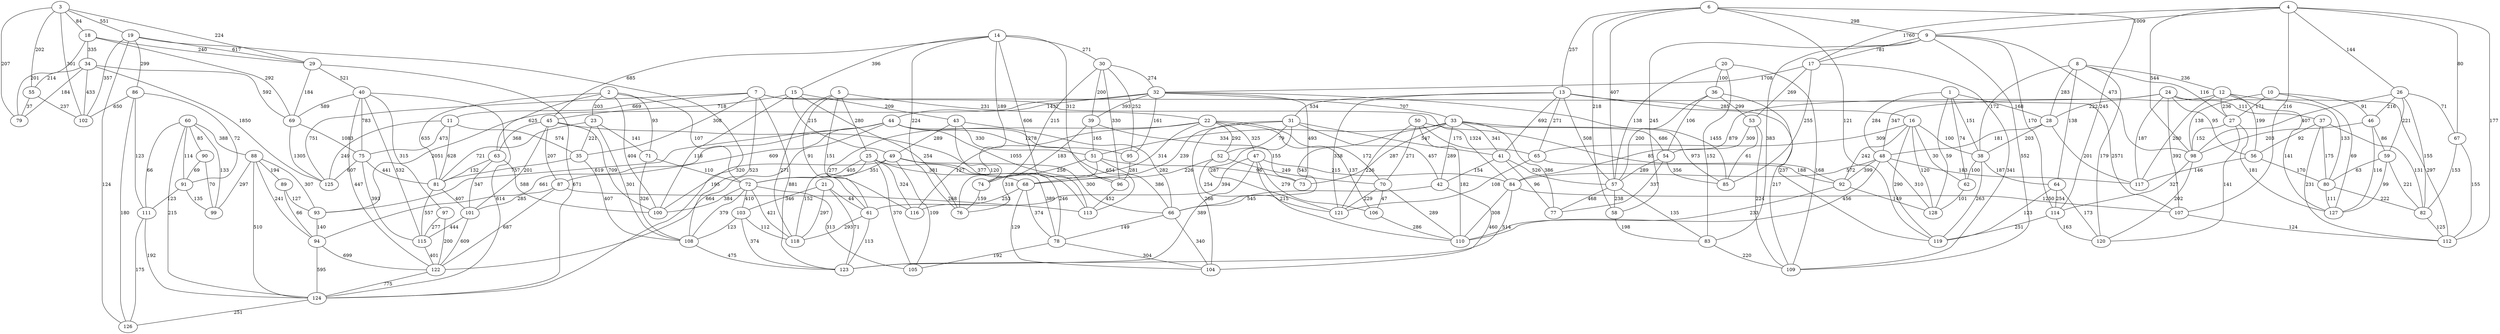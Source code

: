 digraph G {
	3
	102
	18
	19
	29
	55
	79
	34
	69
	124
	40
	125
	75
	86
	115
	122
	101
	44
	87
	94
	97
	81
	126
	111
	60
	88
	90
	91
	99
	89
	93
	32
	11
	2
	23
	35
	63
	45
	100
	14
	15
	113
	96
	30
	39
	51
	33
	43
	66
	73
	74
	76
	95
	49
	105
	25
	72
	78
	68
	104
	31
	13
	121
	41
	42
	52
	22
	70
	50
	106
	110
	47
	65
	16
	92
	48
	128
	1
	28
	38
	62
	119
	64
	8
	12
	117
	120
	27
	10
	127
	98
	26
	4
	46
	9
	114
	59
	80
	37
	56
	82
	24
	107
	112
	84
	67
	6
	57
	58
	83
	20
	109
	36
	53
	54
	77
	85
	17
	123
	61
	116
	5
	118
	103
	108
	21
	7
	71
	1 -> 128 [label=59
 color=black dir=none]
	1 -> 28 [label=168
 color=black dir=none]
	1 -> 38 [label=151
 color=black dir=none]
	1 -> 48 [label=284
 color=black dir=none]
	1 -> 62 [label=74
 color=black dir=none]
	10 -> 127 [label=69
 color=black dir=none]
	10 -> 27 [label=171
 color=black dir=none]
	10 -> 46 [label=91
 color=black dir=none]
	10 -> 98 [label=138
 color=black dir=none]
	101 -> 115 [label=444
 color=black dir=none]
	101 -> 122 [label=609
 color=black dir=none]
	103 -> 108 [label=123
 color=black dir=none]
	103 -> 118 [label=112
 color=black dir=none]
	103 -> 123 [label=374
 color=black dir=none]
	106 -> 110 [label=286
 color=black dir=none]
	107 -> 112 [label=124
 color=black dir=none]
	108 -> 123 [label=475
 color=black dir=none]
	11 -> 125 [label=249
 color=black dir=none]
	11 -> 35 [label=574
 color=black dir=none]
	11 -> 75 [label=473
 color=black dir=none]
	11 -> 81 [label=628
 color=black dir=none]
	111 -> 124 [label=192
 color=black dir=none]
	111 -> 126 [label=175
 color=black dir=none]
	114 -> 119 [label=251
 color=black dir=none]
	114 -> 120 [label=163
 color=black dir=none]
	115 -> 122 [label=401
 color=black dir=none]
	12 -> 117 [label=200
 color=black dir=none]
	12 -> 127 [label=141
 color=black dir=none]
	12 -> 27 [label=236
 color=black dir=none]
	12 -> 28 [label=222
 color=black dir=none]
	12 -> 56 [label=199
 color=black dir=none]
	12 -> 80 [label=133
 color=black dir=none]
	122 -> 124 [label=775
 color=black dir=none]
	124 -> 126 [label=251
 color=black dir=none]
	13 -> 119 [label=237
 color=black dir=none]
	13 -> 121 [label=338
 color=black dir=none]
	13 -> 16 [label=285
 color=black dir=none]
	13 -> 31 [label=534
 color=black dir=none]
	13 -> 41 [label=692
 color=black dir=none]
	13 -> 57 [label=508
 color=black dir=none]
	13 -> 65 [label=271
 color=black dir=none]
	14 -> 113 [label=606
 color=black dir=none]
	14 -> 15 [label=396
 color=black dir=none]
	14 -> 30 [label=271
 color=black dir=none]
	14 -> 45 [label=685
 color=black dir=none]
	14 -> 74 [label=189
 color=black dir=none]
	14 -> 76 [label=224
 color=black dir=none]
	14 -> 96 [label=312
 color=black dir=none]
	15 -> 100 [label=118
 color=black dir=none]
	15 -> 43 [label=209
 color=black dir=none]
	15 -> 45 [label=718
 color=black dir=none]
	15 -> 49 [label=215
 color=black dir=none]
	15 -> 76 [label=254
 color=black dir=none]
	16 -> 119 [label=290
 color=black dir=none]
	16 -> 128 [label=120
 color=black dir=none]
	16 -> 38 [label=100
 color=black dir=none]
	16 -> 62 [label=30
 color=black dir=none]
	16 -> 65 [label=309
 color=black dir=none]
	16 -> 92 [label=242
 color=black dir=none]
	17 -> 109 [label=341
 color=black dir=none]
	17 -> 32 [label=1708
 color=black dir=none]
	17 -> 53 [label=269
 color=black dir=none]
	17 -> 85 [label=255
 color=black dir=none]
	18 -> 29 [label=240
 color=black dir=none]
	18 -> 34 [label=335
 color=black dir=none]
	18 -> 69 [label=292
 color=black dir=none]
	18 -> 79 [label=201
 color=black dir=none]
	19 -> 102 [label=357
 color=black dir=none]
	19 -> 124 [label=320
 color=black dir=none]
	19 -> 126 [label=124
 color=black dir=none]
	19 -> 29 [label=617
 color=black dir=none]
	19 -> 86 [label=299
 color=black dir=none]
	2 -> 100 [label=404
 color=black dir=none]
	2 -> 23 [label=203
 color=black dir=none]
	2 -> 63 [label=625
 color=black dir=none]
	2 -> 71 [label=93
 color=black dir=none]
	2 -> 72 [label=107
 color=black dir=none]
	2 -> 81 [label=635
 color=black dir=none]
	20 -> 109 [label=168
 color=black dir=none]
	20 -> 36 [label=100
 color=black dir=none]
	20 -> 57 [label=138
 color=black dir=none]
	20 -> 83 [label=152
 color=black dir=none]
	21 -> 103 [label=346
 color=black dir=none]
	21 -> 118 [label=297
 color=black dir=none]
	21 -> 123 [label=71
 color=black dir=none]
	21 -> 61 [label=44
 color=black dir=none]
	22 -> 106 [label=137
 color=black dir=none]
	22 -> 116 [label=127
 color=black dir=none]
	22 -> 47 [label=325
 color=black dir=none]
	22 -> 52 [label=292
 color=black dir=none]
	22 -> 61 [label=277
 color=black dir=none]
	22 -> 68 [label=314
 color=black dir=none]
	22 -> 70 [label=172
 color=black dir=none]
	23 -> 108 [label=301
 color=black dir=none]
	23 -> 35 [label=221
 color=black dir=none]
	23 -> 71 [label=141
 color=black dir=none]
	23 -> 81 [label=721
 color=black dir=none]
	24 -> 107 [label=392
 color=black dir=none]
	24 -> 112 [label=297
 color=black dir=none]
	24 -> 117 [label=187
 color=black dir=none]
	24 -> 37 [label=111
 color=black dir=none]
	24 -> 48 [label=347
 color=black dir=none]
	24 -> 56 [label=95
 color=black dir=none]
	24 -> 84 [label=879
 color=black dir=none]
	25 -> 105 [label=370
 color=black dir=none]
	25 -> 116 [label=324
 color=black dir=none]
	25 -> 118 [label=152
 color=black dir=none]
	25 -> 68 [label=381
 color=black dir=none]
	25 -> 72 [label=405
 color=black dir=none]
	25 -> 78 [label=389
 color=black dir=none]
	26 -> 46 [label=216
 color=black dir=none]
	26 -> 59 [label=221
 color=black dir=none]
	26 -> 67 [label=71
 color=black dir=none]
	26 -> 82 [label=155
 color=black dir=none]
	26 -> 98 [label=407
 color=black dir=none]
	27 -> 120 [label=141
 color=black dir=none]
	27 -> 127 [label=181
 color=black dir=none]
	27 -> 98 [label=152
 color=black dir=none]
	28 -> 117 [label=201
 color=black dir=none]
	28 -> 38 [label=203
 color=black dir=none]
	28 -> 48 [label=181
 color=black dir=none]
	29 -> 124 [label=671
 color=black dir=none]
	29 -> 40 [label=521
 color=black dir=none]
	29 -> 69 [label=184
 color=black dir=none]
	3 -> 102 [label=301
 color=black dir=none]
	3 -> 18 [label=84
 color=black dir=none]
	3 -> 19 [label=551
 color=black dir=none]
	3 -> 29 [label=224
 color=black dir=none]
	3 -> 55 [label=202
 color=black dir=none]
	3 -> 79 [label=207
 color=black dir=none]
	30 -> 32 [label=274
 color=black dir=none]
	30 -> 39 [label=200
 color=black dir=none]
	30 -> 74 [label=215
 color=black dir=none]
	30 -> 95 [label=252
 color=black dir=none]
	30 -> 96 [label=330
 color=black dir=none]
	31 -> 104 [label=266
 color=black dir=none]
	31 -> 121 [label=287
 color=black dir=none]
	31 -> 41 [label=547
 color=black dir=none]
	31 -> 42 [label=457
 color=black dir=none]
	31 -> 52 [label=79
 color=black dir=none]
	31 -> 68 [label=239
 color=black dir=none]
	32 -> 33 [label=707
 color=black dir=none]
	32 -> 39 [label=393
 color=black dir=none]
	32 -> 44 [label=1437
 color=black dir=none]
	32 -> 73 [label=493
 color=black dir=none]
	32 -> 85 [label=1455
 color=black dir=none]
	32 -> 93 [label=2051
 color=black dir=none]
	32 -> 95 [label=161
 color=black dir=none]
	33 -> 41 [label=341
 color=black dir=none]
	33 -> 42 [label=289
 color=black dir=none]
	33 -> 51 [label=334
 color=black dir=none]
	33 -> 54 [label=686
 color=black dir=none]
	33 -> 66 [label=543
 color=black dir=none]
	33 -> 73 [label=287
 color=black dir=none]
	33 -> 77 [label=386
 color=black dir=none]
	33 -> 85 [label=973
 color=black dir=none]
	34 -> 102 [label=433
 color=black dir=none]
	34 -> 125 [label=1850
 color=black dir=none]
	34 -> 55 [label=214
 color=black dir=none]
	34 -> 69 [label=592
 color=black dir=none]
	34 -> 79 [label=184
 color=black dir=none]
	35 -> 108 [label=407
 color=black dir=none]
	35 -> 81 [label=757
 color=black dir=none]
	36 -> 109 [label=217
 color=black dir=none]
	36 -> 53 [label=299
 color=black dir=none]
	36 -> 54 [label=106
 color=black dir=none]
	36 -> 57 [label=200
 color=black dir=none]
	37 -> 112 [label=231
 color=black dir=none]
	37 -> 56 [label=92
 color=black dir=none]
	37 -> 80 [label=175
 color=black dir=none]
	37 -> 82 [label=131
 color=black dir=none]
	38 -> 119 [label=263
 color=black dir=none]
	38 -> 62 [label=100
 color=black dir=none]
	38 -> 64 [label=187
 color=black dir=none]
	39 -> 51 [label=165
 color=black dir=none]
	39 -> 73 [label=155
 color=black dir=none]
	39 -> 74 [label=183
 color=black dir=none]
	4 -> 107 [label=216
 color=black dir=none]
	4 -> 112 [label=177
 color=black dir=none]
	4 -> 17 [label=1760
 color=black dir=none]
	4 -> 26 [label=144
 color=black dir=none]
	4 -> 67 [label=80
 color=black dir=none]
	4 -> 9 [label=1009
 color=black dir=none]
	4 -> 98 [label=544
 color=black dir=none]
	40 -> 115 [label=532
 color=black dir=none]
	40 -> 122 [label=447
 color=black dir=none]
	40 -> 124 [label=614
 color=black dir=none]
	40 -> 69 [label=589
 color=black dir=none]
	40 -> 75 [label=783
 color=black dir=none]
	40 -> 97 [label=315
 color=black dir=none]
	41 -> 42 [label=154
 color=black dir=none]
	41 -> 57 [label=526
 color=black dir=none]
	41 -> 77 [label=96
 color=black dir=none]
	42 -> 104 [label=460
 color=black dir=none]
	42 -> 66 [label=545
 color=black dir=none]
	43 -> 49 [label=289
 color=black dir=none]
	43 -> 51 [label=330
 color=black dir=none]
	43 -> 66 [label=282
 color=black dir=none]
	43 -> 76 [label=120
 color=black dir=none]
	44 -> 113 [label=654
 color=black dir=none]
	44 -> 122 [label=664
 color=black dir=none]
	44 -> 87 [label=609
 color=black dir=none]
	44 -> 93 [label=619
 color=black dir=none]
	44 -> 94 [label=661
 color=black dir=none]
	44 -> 95 [label=1278
 color=black dir=none]
	44 -> 96 [label=1055
 color=black dir=none]
	45 -> 100 [label=709
 color=black dir=none]
	45 -> 101 [label=201
 color=black dir=none]
	45 -> 113 [label=377
 color=black dir=none]
	45 -> 63 [label=368
 color=black dir=none]
	45 -> 87 [label=207
 color=black dir=none]
	46 -> 127 [label=116
 color=black dir=none]
	46 -> 59 [label=86
 color=black dir=none]
	46 -> 98 [label=203
 color=black dir=none]
	47 -> 106 [label=279
 color=black dir=none]
	47 -> 110 [label=215
 color=black dir=none]
	47 -> 123 [label=389
 color=black dir=none]
	47 -> 61 [label=394
 color=black dir=none]
	47 -> 84 [label=215
 color=black dir=none]
	48 -> 110 [label=456
 color=black dir=none]
	48 -> 117 [label=183
 color=black dir=none]
	48 -> 128 [label=310
 color=black dir=none]
	48 -> 84 [label=572
 color=black dir=none]
	48 -> 92 [label=399
 color=black dir=none]
	49 -> 100 [label=195
 color=black dir=none]
	49 -> 105 [label=109
 color=black dir=none]
	49 -> 66 [label=300
 color=black dir=none]
	49 -> 72 [label=351
 color=black dir=none]
	49 -> 78 [label=246
 color=black dir=none]
	5 -> 116 [label=151
 color=black dir=none]
	5 -> 118 [label=271
 color=black dir=none]
	5 -> 22 [label=231
 color=black dir=none]
	5 -> 25 [label=280
 color=black dir=none]
	5 -> 61 [label=91
 color=black dir=none]
	50 -> 110 [label=182
 color=black dir=none]
	50 -> 121 [label=226
 color=black dir=none]
	50 -> 65 [label=175
 color=black dir=none]
	50 -> 70 [label=271
 color=black dir=none]
	50 -> 92 [label=85
 color=black dir=none]
	51 -> 66 [label=386
 color=black dir=none]
	51 -> 73 [label=96
 color=black dir=none]
	51 -> 74 [label=256
 color=black dir=none]
	51 -> 76 [label=318
 color=black dir=none]
	52 -> 121 [label=254
 color=black dir=none]
	52 -> 68 [label=226
 color=black dir=none]
	52 -> 70 [label=249
 color=black dir=none]
	53 -> 109 [label=224
 color=black dir=none]
	53 -> 54 [label=309
 color=black dir=none]
	53 -> 85 [label=61
 color=black dir=none]
	54 -> 57 [label=289
 color=black dir=none]
	54 -> 77 [label=337
 color=black dir=none]
	54 -> 85 [label=356
 color=black dir=none]
	55 -> 102 [label=237
 color=black dir=none]
	55 -> 79 [label=37
 color=black dir=none]
	56 -> 117 [label=146
 color=black dir=none]
	56 -> 80 [label=170
 color=black dir=none]
	57 -> 58 [label=238
 color=black dir=none]
	57 -> 77 [label=468
 color=black dir=none]
	57 -> 83 [label=135
 color=black dir=none]
	58 -> 83 [label=198
 color=black dir=none]
	59 -> 127 [label=99
 color=black dir=none]
	59 -> 80 [label=63
 color=black dir=none]
	59 -> 82 [label=221
 color=black dir=none]
	6 -> 114 [label=245
 color=black dir=none]
	6 -> 119 [label=121
 color=black dir=none]
	6 -> 13 [label=257
 color=black dir=none]
	6 -> 57 [label=407
 color=black dir=none]
	6 -> 58 [label=218
 color=black dir=none]
	6 -> 9 [label=298
 color=black dir=none]
	60 -> 111 [label=66
 color=black dir=none]
	60 -> 124 [label=215
 color=black dir=none]
	60 -> 88 [label=388
 color=black dir=none]
	60 -> 90 [label=85
 color=black dir=none]
	60 -> 91 [label=114
 color=black dir=none]
	60 -> 99 [label=133
 color=black dir=none]
	61 -> 118 [label=293
 color=black dir=none]
	61 -> 123 [label=113
 color=black dir=none]
	62 -> 128 [label=101
 color=black dir=none]
	63 -> 100 [label=588
 color=black dir=none]
	63 -> 101 [label=347
 color=black dir=none]
	63 -> 81 [label=132
 color=black dir=none]
	64 -> 114 [label=254
 color=black dir=none]
	64 -> 119 [label=123
 color=black dir=none]
	64 -> 120 [label=173
 color=black dir=none]
	65 -> 121 [label=108
 color=black dir=none]
	65 -> 92 [label=188
 color=black dir=none]
	66 -> 104 [label=340
 color=black dir=none]
	66 -> 78 [label=149
 color=black dir=none]
	67 -> 112 [label=155
 color=black dir=none]
	67 -> 82 [label=153
 color=black dir=none]
	68 -> 104 [label=129
 color=black dir=none]
	68 -> 116 [label=253
 color=black dir=none]
	68 -> 78 [label=374
 color=black dir=none]
	69 -> 125 [label=1305
 color=black dir=none]
	69 -> 75 [label=1083
 color=black dir=none]
	7 -> 107 [label=2571
 color=black dir=none]
	7 -> 108 [label=523
 color=black dir=none]
	7 -> 11 [label=669
 color=black dir=none]
	7 -> 123 [label=881
 color=black dir=none]
	7 -> 125 [label=751
 color=black dir=none]
	7 -> 35 [label=308
 color=black dir=none]
	7 -> 84 [label=1324
 color=black dir=none]
	70 -> 106 [label=47
 color=black dir=none]
	70 -> 110 [label=289
 color=black dir=none]
	70 -> 121 [label=229
 color=black dir=none]
	71 -> 108 [label=326
 color=black dir=none]
	71 -> 72 [label=110
 color=black dir=none]
	72 -> 100 [label=384
 color=black dir=none]
	72 -> 103 [label=410
 color=black dir=none]
	72 -> 105 [label=313
 color=black dir=none]
	72 -> 108 [label=379
 color=black dir=none]
	72 -> 118 [label=421
 color=black dir=none]
	74 -> 76 [label=159
 color=black dir=none]
	75 -> 115 [label=393
 color=black dir=none]
	75 -> 125 [label=607
 color=black dir=none]
	75 -> 81 [label=441
 color=black dir=none]
	78 -> 104 [label=304
 color=black dir=none]
	78 -> 105 [label=192
 color=black dir=none]
	8 -> 12 [label=236
 color=black dir=none]
	8 -> 120 [label=179
 color=black dir=none]
	8 -> 27 [label=116
 color=black dir=none]
	8 -> 28 [label=283
 color=black dir=none]
	8 -> 38 [label=172
 color=black dir=none]
	8 -> 64 [label=138
 color=black dir=none]
	80 -> 127 [label=111
 color=black dir=none]
	80 -> 82 [label=222
 color=black dir=none]
	81 -> 101 [label=407
 color=black dir=none]
	81 -> 115 [label=557
 color=black dir=none]
	82 -> 112 [label=125
 color=black dir=none]
	83 -> 109 [label=220
 color=black dir=none]
	84 -> 107 [label=1250
 color=black dir=none]
	84 -> 110 [label=308
 color=black dir=none]
	84 -> 123 [label=514
 color=black dir=none]
	86 -> 102 [label=650
 color=black dir=none]
	86 -> 111 [label=123
 color=black dir=none]
	86 -> 126 [label=180
 color=black dir=none]
	86 -> 91 [label=72
 color=black dir=none]
	87 -> 101 [label=285
 color=black dir=none]
	87 -> 113 [label=268
 color=black dir=none]
	87 -> 122 [label=687
 color=black dir=none]
	88 -> 124 [label=510
 color=black dir=none]
	88 -> 89 [label=194
 color=black dir=none]
	88 -> 93 [label=307
 color=black dir=none]
	88 -> 94 [label=241
 color=black dir=none]
	88 -> 99 [label=297
 color=black dir=none]
	89 -> 93 [label=127
 color=black dir=none]
	89 -> 94 [label=66
 color=black dir=none]
	9 -> 109 [label=552
 color=black dir=none]
	9 -> 114 [label=170
 color=black dir=none]
	9 -> 17 [label=781
 color=black dir=none]
	9 -> 58 [label=245
 color=black dir=none]
	9 -> 83 [label=383
 color=black dir=none]
	9 -> 98 [label=473
 color=black dir=none]
	90 -> 91 [label=69
 color=black dir=none]
	90 -> 99 [label=70
 color=black dir=none]
	91 -> 111 [label=123
 color=black dir=none]
	91 -> 99 [label=135
 color=black dir=none]
	92 -> 110 [label=233
 color=black dir=none]
	92 -> 128 [label=149
 color=black dir=none]
	93 -> 94 [label=140
 color=black dir=none]
	94 -> 122 [label=699
 color=black dir=none]
	94 -> 124 [label=595
 color=black dir=none]
	95 -> 96 [label=281
 color=black dir=none]
	96 -> 113 [label=452
 color=black dir=none]
	97 -> 115 [label=277
 color=black dir=none]
	97 -> 122 [label=200
 color=black dir=none]
	98 -> 114 [label=327
 color=black dir=none]
	98 -> 120 [label=202 color=black dir=none]
}
